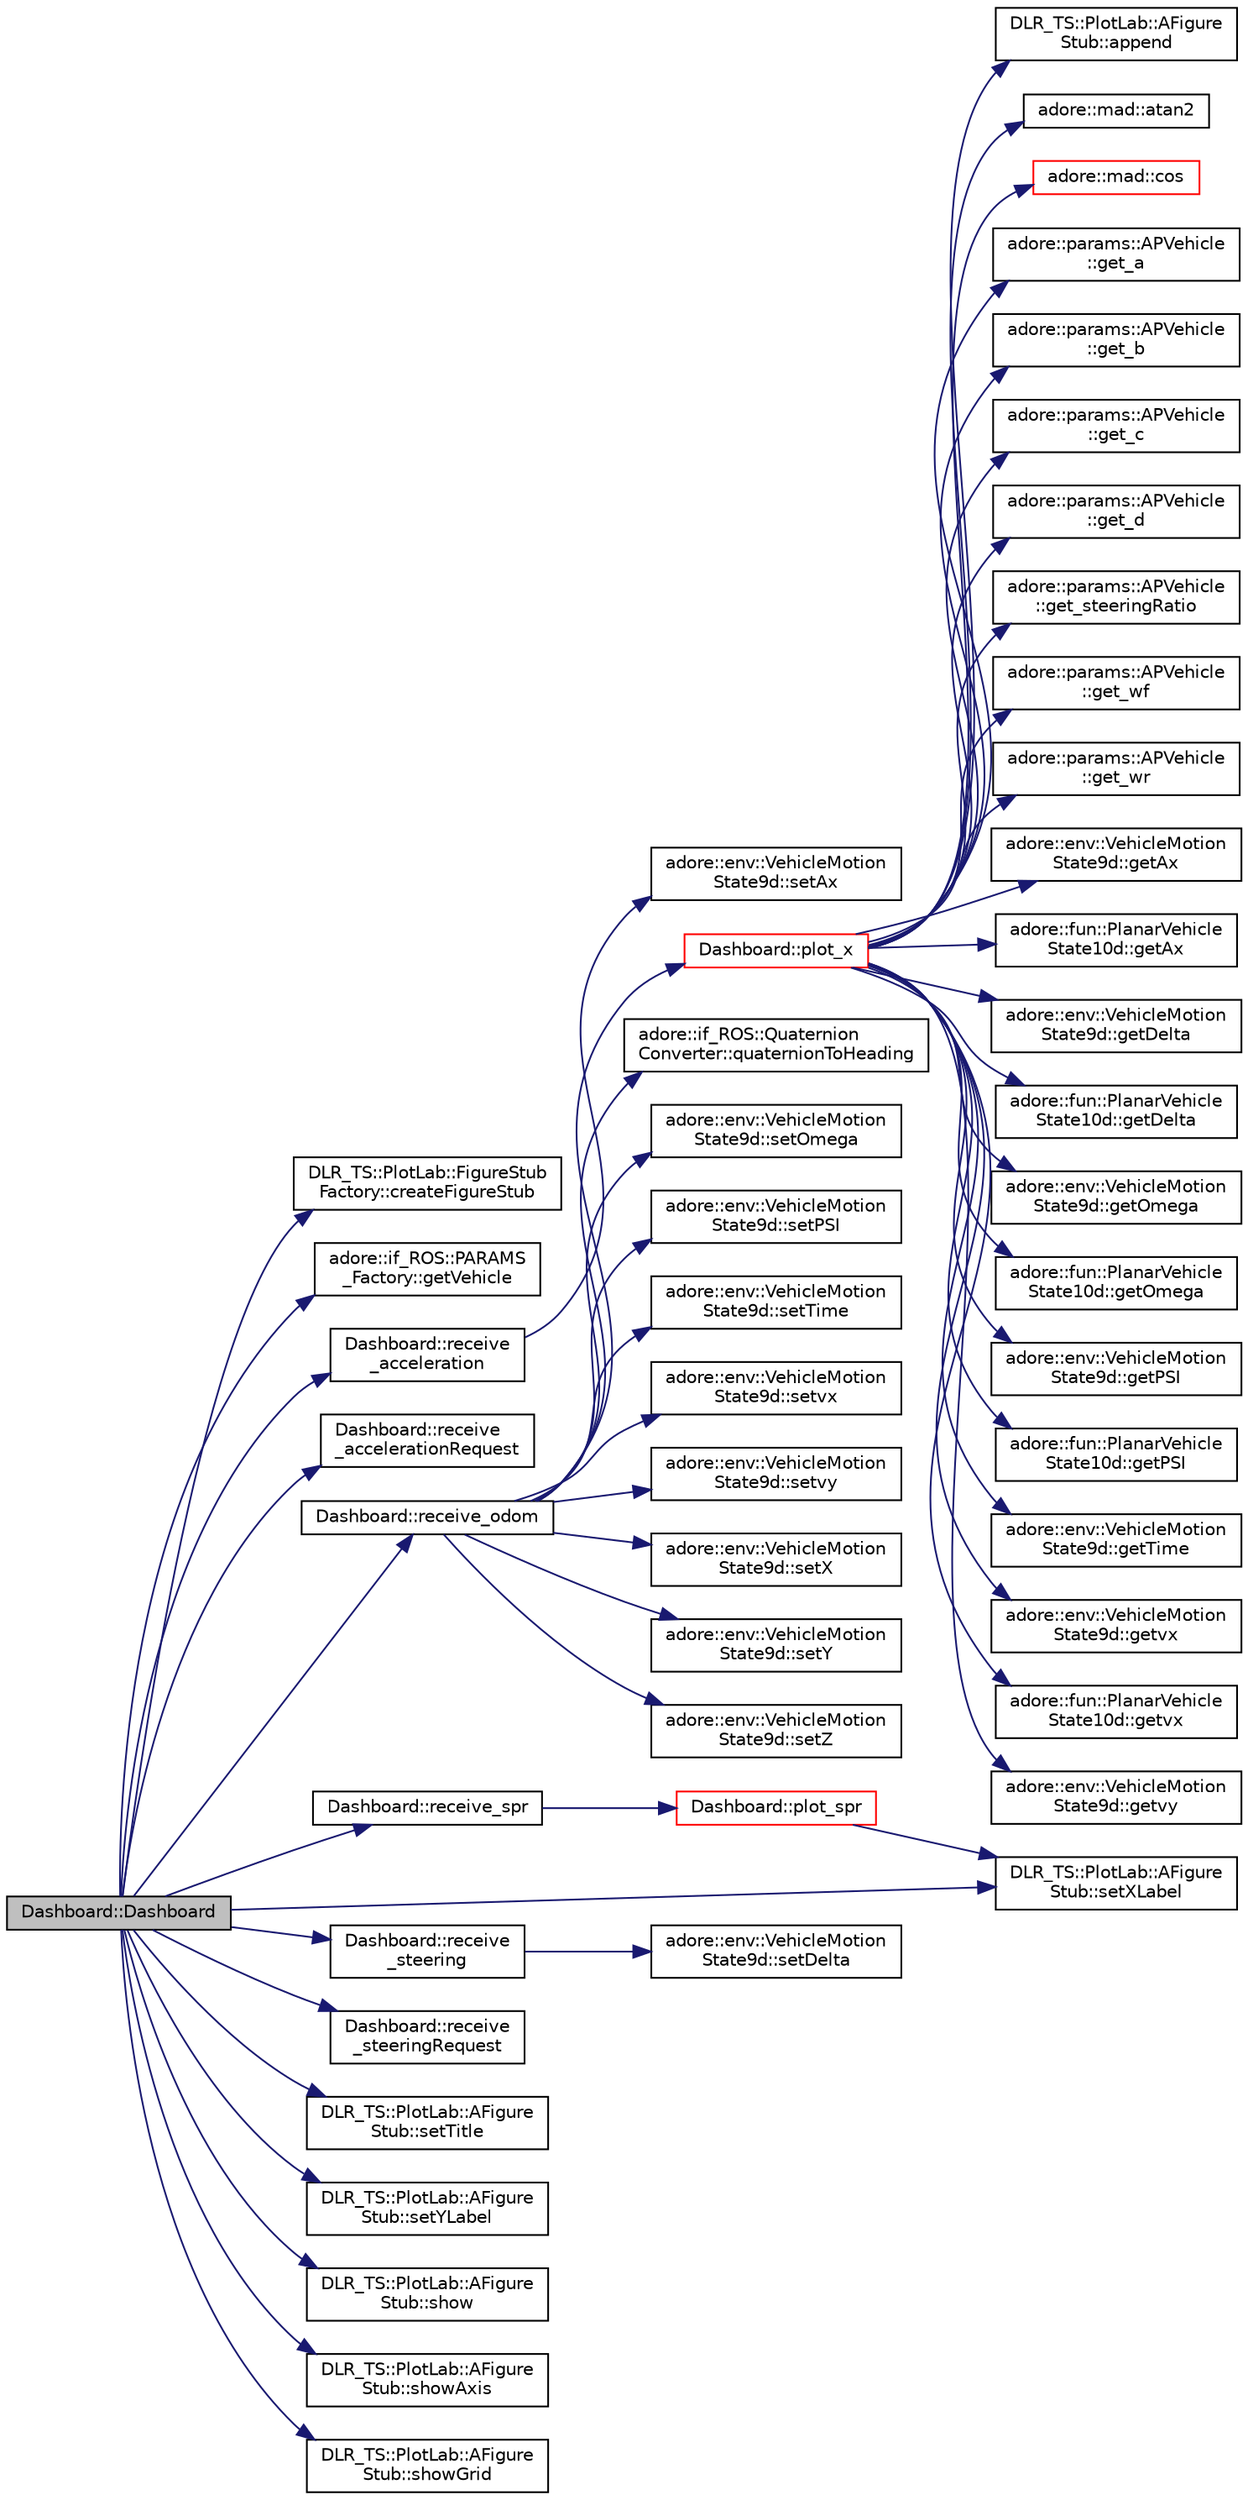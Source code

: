 digraph "Dashboard::Dashboard"
{
 // LATEX_PDF_SIZE
  edge [fontname="Helvetica",fontsize="10",labelfontname="Helvetica",labelfontsize="10"];
  node [fontname="Helvetica",fontsize="10",shape=record];
  rankdir="LR";
  Node1 [label="Dashboard::Dashboard",height=0.2,width=0.4,color="black", fillcolor="grey75", style="filled", fontcolor="black",tooltip=" "];
  Node1 -> Node2 [color="midnightblue",fontsize="10",style="solid",fontname="Helvetica"];
  Node2 [label="DLR_TS::PlotLab::FigureStub\lFactory::createFigureStub",height=0.2,width=0.4,color="black", fillcolor="white", style="filled",URL="$classDLR__TS_1_1PlotLab_1_1FigureStubFactory.html#a842dc9d218e8433f3443a08d47cfd6cc",tooltip=" "];
  Node1 -> Node3 [color="midnightblue",fontsize="10",style="solid",fontname="Helvetica"];
  Node3 [label="adore::if_ROS::PARAMS\l_Factory::getVehicle",height=0.2,width=0.4,color="black", fillcolor="white", style="filled",URL="$classadore_1_1if__ROS_1_1PARAMS__Factory.html#a29eb2d97b247b386086d336c1a4f1782",tooltip=" "];
  Node1 -> Node4 [color="midnightblue",fontsize="10",style="solid",fontname="Helvetica"];
  Node4 [label="Dashboard::receive\l_acceleration",height=0.2,width=0.4,color="black", fillcolor="white", style="filled",URL="$classDashboard.html#a2cba922f11ec7e36280bc86fda11f38a",tooltip=" "];
  Node4 -> Node5 [color="midnightblue",fontsize="10",style="solid",fontname="Helvetica"];
  Node5 [label="adore::env::VehicleMotion\lState9d::setAx",height=0.2,width=0.4,color="black", fillcolor="white", style="filled",URL="$structadore_1_1env_1_1VehicleMotionState9d.html#a386b3340baca41b2837ce151d0723a34",tooltip="Set the longitudinal acceleration."];
  Node1 -> Node6 [color="midnightblue",fontsize="10",style="solid",fontname="Helvetica"];
  Node6 [label="Dashboard::receive\l_accelerationRequest",height=0.2,width=0.4,color="black", fillcolor="white", style="filled",URL="$classDashboard.html#a59ed626bc82b668ec1359f7cd2a53a31",tooltip=" "];
  Node1 -> Node7 [color="midnightblue",fontsize="10",style="solid",fontname="Helvetica"];
  Node7 [label="Dashboard::receive_odom",height=0.2,width=0.4,color="black", fillcolor="white", style="filled",URL="$classDashboard.html#aa5ec1adc6b9b6530344249bc049792e5",tooltip=" "];
  Node7 -> Node8 [color="midnightblue",fontsize="10",style="solid",fontname="Helvetica"];
  Node8 [label="Dashboard::plot_x",height=0.2,width=0.4,color="red", fillcolor="white", style="filled",URL="$classDashboard.html#a809cd76a08281e6206d53a226463e663",tooltip=" "];
  Node8 -> Node9 [color="midnightblue",fontsize="10",style="solid",fontname="Helvetica"];
  Node9 [label="DLR_TS::PlotLab::AFigure\lStub::append",height=0.2,width=0.4,color="black", fillcolor="white", style="filled",URL="$classDLR__TS_1_1PlotLab_1_1AFigureStub.html#a4da398fda2c19ea3ca5b4b289d785942",tooltip=" "];
  Node8 -> Node10 [color="midnightblue",fontsize="10",style="solid",fontname="Helvetica"];
  Node10 [label="adore::mad::atan2",height=0.2,width=0.4,color="black", fillcolor="white", style="filled",URL="$namespaceadore_1_1mad.html#a37d645f2d2b0aa8f1c7015ba4e502617",tooltip=" "];
  Node8 -> Node11 [color="midnightblue",fontsize="10",style="solid",fontname="Helvetica"];
  Node11 [label="adore::mad::cos",height=0.2,width=0.4,color="red", fillcolor="white", style="filled",URL="$namespaceadore_1_1mad.html#a70b9fe3efbb34c0f9621147e3456bfa8",tooltip=" "];
  Node8 -> Node17 [color="midnightblue",fontsize="10",style="solid",fontname="Helvetica"];
  Node17 [label="adore::params::APVehicle\l::get_a",height=0.2,width=0.4,color="black", fillcolor="white", style="filled",URL="$classadore_1_1params_1_1APVehicle.html#ae446997786812ff17a5c3f6bfa575ce5",tooltip="cog to front axle"];
  Node8 -> Node18 [color="midnightblue",fontsize="10",style="solid",fontname="Helvetica"];
  Node18 [label="adore::params::APVehicle\l::get_b",height=0.2,width=0.4,color="black", fillcolor="white", style="filled",URL="$classadore_1_1params_1_1APVehicle.html#a5cc38023fb9f3142348dc9ac22402288",tooltip="rear axle to cog"];
  Node8 -> Node19 [color="midnightblue",fontsize="10",style="solid",fontname="Helvetica"];
  Node19 [label="adore::params::APVehicle\l::get_c",height=0.2,width=0.4,color="black", fillcolor="white", style="filled",URL="$classadore_1_1params_1_1APVehicle.html#aec64e74619601401d6d3d81ebf5fdacd",tooltip="front axle to front border"];
  Node8 -> Node20 [color="midnightblue",fontsize="10",style="solid",fontname="Helvetica"];
  Node20 [label="adore::params::APVehicle\l::get_d",height=0.2,width=0.4,color="black", fillcolor="white", style="filled",URL="$classadore_1_1params_1_1APVehicle.html#ad8a4b0411e6d030aeace5bd44ab8876e",tooltip="rear border to rear axle"];
  Node8 -> Node21 [color="midnightblue",fontsize="10",style="solid",fontname="Helvetica"];
  Node21 [label="adore::params::APVehicle\l::get_steeringRatio",height=0.2,width=0.4,color="black", fillcolor="white", style="filled",URL="$classadore_1_1params_1_1APVehicle.html#ac67acb30ee133526e87d8ae1932f7db2",tooltip=" "];
  Node8 -> Node22 [color="midnightblue",fontsize="10",style="solid",fontname="Helvetica"];
  Node22 [label="adore::params::APVehicle\l::get_wf",height=0.2,width=0.4,color="black", fillcolor="white", style="filled",URL="$classadore_1_1params_1_1APVehicle.html#a2c656e2251849de603eb1b2a9ae045c1",tooltip="track width front"];
  Node8 -> Node23 [color="midnightblue",fontsize="10",style="solid",fontname="Helvetica"];
  Node23 [label="adore::params::APVehicle\l::get_wr",height=0.2,width=0.4,color="black", fillcolor="white", style="filled",URL="$classadore_1_1params_1_1APVehicle.html#a456244240ad38f06621e1924ba1076cf",tooltip="track width rear"];
  Node8 -> Node24 [color="midnightblue",fontsize="10",style="solid",fontname="Helvetica"];
  Node24 [label="adore::env::VehicleMotion\lState9d::getAx",height=0.2,width=0.4,color="black", fillcolor="white", style="filled",URL="$structadore_1_1env_1_1VehicleMotionState9d.html#a7a4bdd18cf6a76bb87ac80dd8cdc3e14",tooltip="Get the longitudinal acceleration."];
  Node8 -> Node25 [color="midnightblue",fontsize="10",style="solid",fontname="Helvetica"];
  Node25 [label="adore::fun::PlanarVehicle\lState10d::getAx",height=0.2,width=0.4,color="black", fillcolor="white", style="filled",URL="$structadore_1_1fun_1_1PlanarVehicleState10d.html#ad55dd30212ca0581ae920a466da42829",tooltip=" "];
  Node8 -> Node26 [color="midnightblue",fontsize="10",style="solid",fontname="Helvetica"];
  Node26 [label="adore::env::VehicleMotion\lState9d::getDelta",height=0.2,width=0.4,color="black", fillcolor="white", style="filled",URL="$structadore_1_1env_1_1VehicleMotionState9d.html#aad1cd97fe5b255cdbea40f4dee602f8e",tooltip="Get the steering angle."];
  Node8 -> Node27 [color="midnightblue",fontsize="10",style="solid",fontname="Helvetica"];
  Node27 [label="adore::fun::PlanarVehicle\lState10d::getDelta",height=0.2,width=0.4,color="black", fillcolor="white", style="filled",URL="$structadore_1_1fun_1_1PlanarVehicleState10d.html#a155bd17bc48523159a9db97899bf93b5",tooltip=" "];
  Node8 -> Node28 [color="midnightblue",fontsize="10",style="solid",fontname="Helvetica"];
  Node28 [label="adore::env::VehicleMotion\lState9d::getOmega",height=0.2,width=0.4,color="black", fillcolor="white", style="filled",URL="$structadore_1_1env_1_1VehicleMotionState9d.html#a39294f52e08a67b58a6beabec70d2d97",tooltip="Get the yaw rate."];
  Node8 -> Node29 [color="midnightblue",fontsize="10",style="solid",fontname="Helvetica"];
  Node29 [label="adore::fun::PlanarVehicle\lState10d::getOmega",height=0.2,width=0.4,color="black", fillcolor="white", style="filled",URL="$structadore_1_1fun_1_1PlanarVehicleState10d.html#a80382473710b306857f373525e8f752f",tooltip=" "];
  Node8 -> Node30 [color="midnightblue",fontsize="10",style="solid",fontname="Helvetica"];
  Node30 [label="adore::env::VehicleMotion\lState9d::getPSI",height=0.2,width=0.4,color="black", fillcolor="white", style="filled",URL="$structadore_1_1env_1_1VehicleMotionState9d.html#a65ca6ea033cf05674de50b8996a586a3",tooltip="Get the heading."];
  Node8 -> Node31 [color="midnightblue",fontsize="10",style="solid",fontname="Helvetica"];
  Node31 [label="adore::fun::PlanarVehicle\lState10d::getPSI",height=0.2,width=0.4,color="black", fillcolor="white", style="filled",URL="$structadore_1_1fun_1_1PlanarVehicleState10d.html#a30935f2ed6f97cfc0cd2c565bb5c980c",tooltip=" "];
  Node8 -> Node32 [color="midnightblue",fontsize="10",style="solid",fontname="Helvetica"];
  Node32 [label="adore::env::VehicleMotion\lState9d::getTime",height=0.2,width=0.4,color="black", fillcolor="white", style="filled",URL="$structadore_1_1env_1_1VehicleMotionState9d.html#ae7d75a3f7d52a946f075e669832caa17",tooltip="Get the time."];
  Node8 -> Node33 [color="midnightblue",fontsize="10",style="solid",fontname="Helvetica"];
  Node33 [label="adore::env::VehicleMotion\lState9d::getvx",height=0.2,width=0.4,color="black", fillcolor="white", style="filled",URL="$structadore_1_1env_1_1VehicleMotionState9d.html#a2547f79442e772d79fbf5051a2a08bfa",tooltip="Get the longitudinal velocity."];
  Node8 -> Node34 [color="midnightblue",fontsize="10",style="solid",fontname="Helvetica"];
  Node34 [label="adore::fun::PlanarVehicle\lState10d::getvx",height=0.2,width=0.4,color="black", fillcolor="white", style="filled",URL="$structadore_1_1fun_1_1PlanarVehicleState10d.html#a025278bb96195126dc8c41e66c201436",tooltip=" "];
  Node8 -> Node35 [color="midnightblue",fontsize="10",style="solid",fontname="Helvetica"];
  Node35 [label="adore::env::VehicleMotion\lState9d::getvy",height=0.2,width=0.4,color="black", fillcolor="white", style="filled",URL="$structadore_1_1env_1_1VehicleMotionState9d.html#a96153986634c3718e2c8f3586e94cc6a",tooltip="Get the lateral velocity."];
  Node7 -> Node46 [color="midnightblue",fontsize="10",style="solid",fontname="Helvetica"];
  Node46 [label="adore::if_ROS::Quaternion\lConverter::quaternionToHeading",height=0.2,width=0.4,color="black", fillcolor="white", style="filled",URL="$structadore_1_1if__ROS_1_1QuaternionConverter.html#ab4dba6ab02bc42e99cb6dac9effa1656",tooltip="convert quaternion to heading"];
  Node7 -> Node47 [color="midnightblue",fontsize="10",style="solid",fontname="Helvetica"];
  Node47 [label="adore::env::VehicleMotion\lState9d::setOmega",height=0.2,width=0.4,color="black", fillcolor="white", style="filled",URL="$structadore_1_1env_1_1VehicleMotionState9d.html#a88c3073bde99b03a8431e0ad0ddf110a",tooltip="Set the yaw rate."];
  Node7 -> Node48 [color="midnightblue",fontsize="10",style="solid",fontname="Helvetica"];
  Node48 [label="adore::env::VehicleMotion\lState9d::setPSI",height=0.2,width=0.4,color="black", fillcolor="white", style="filled",URL="$structadore_1_1env_1_1VehicleMotionState9d.html#ab86b791bc6990e970e9fb6e0e5a4007b",tooltip="set the heading"];
  Node7 -> Node49 [color="midnightblue",fontsize="10",style="solid",fontname="Helvetica"];
  Node49 [label="adore::env::VehicleMotion\lState9d::setTime",height=0.2,width=0.4,color="black", fillcolor="white", style="filled",URL="$structadore_1_1env_1_1VehicleMotionState9d.html#ae567103c42e2b947fe4655e8bff22cfc",tooltip="Set the time."];
  Node7 -> Node50 [color="midnightblue",fontsize="10",style="solid",fontname="Helvetica"];
  Node50 [label="adore::env::VehicleMotion\lState9d::setvx",height=0.2,width=0.4,color="black", fillcolor="white", style="filled",URL="$structadore_1_1env_1_1VehicleMotionState9d.html#a467c0270b93452680cc6c2cfdb78d2f0",tooltip="set the longitudinal velocity"];
  Node7 -> Node51 [color="midnightblue",fontsize="10",style="solid",fontname="Helvetica"];
  Node51 [label="adore::env::VehicleMotion\lState9d::setvy",height=0.2,width=0.4,color="black", fillcolor="white", style="filled",URL="$structadore_1_1env_1_1VehicleMotionState9d.html#aba1577c93d3804f2271db465e8487007",tooltip="set the lateral velocity"];
  Node7 -> Node52 [color="midnightblue",fontsize="10",style="solid",fontname="Helvetica"];
  Node52 [label="adore::env::VehicleMotion\lState9d::setX",height=0.2,width=0.4,color="black", fillcolor="white", style="filled",URL="$structadore_1_1env_1_1VehicleMotionState9d.html#a9c0059501475287069f2c66f81bccbe0",tooltip="Set the x-coordinate."];
  Node7 -> Node53 [color="midnightblue",fontsize="10",style="solid",fontname="Helvetica"];
  Node53 [label="adore::env::VehicleMotion\lState9d::setY",height=0.2,width=0.4,color="black", fillcolor="white", style="filled",URL="$structadore_1_1env_1_1VehicleMotionState9d.html#a14d7aaf7687a0d1d133fb1d0ff186a77",tooltip="Set the y-coordinate."];
  Node7 -> Node54 [color="midnightblue",fontsize="10",style="solid",fontname="Helvetica"];
  Node54 [label="adore::env::VehicleMotion\lState9d::setZ",height=0.2,width=0.4,color="black", fillcolor="white", style="filled",URL="$structadore_1_1env_1_1VehicleMotionState9d.html#a00563022c6911fc985e8fd60ac0ad946",tooltip="Set the z-coordinate."];
  Node1 -> Node55 [color="midnightblue",fontsize="10",style="solid",fontname="Helvetica"];
  Node55 [label="Dashboard::receive_spr",height=0.2,width=0.4,color="black", fillcolor="white", style="filled",URL="$classDashboard.html#aa255608d58054f68cf8370f12de688bd",tooltip=" "];
  Node55 -> Node56 [color="midnightblue",fontsize="10",style="solid",fontname="Helvetica"];
  Node56 [label="Dashboard::plot_spr",height=0.2,width=0.4,color="red", fillcolor="white", style="filled",URL="$classDashboard.html#a706267b562854b57076eefada411205f",tooltip=" "];
  Node56 -> Node57 [color="midnightblue",fontsize="10",style="solid",fontname="Helvetica"];
  Node57 [label="DLR_TS::PlotLab::AFigure\lStub::setXLabel",height=0.2,width=0.4,color="black", fillcolor="white", style="filled",URL="$classDLR__TS_1_1PlotLab_1_1AFigureStub.html#a37cf8aa86c60d57085968099c250e4ea",tooltip=" "];
  Node1 -> Node58 [color="midnightblue",fontsize="10",style="solid",fontname="Helvetica"];
  Node58 [label="Dashboard::receive\l_steering",height=0.2,width=0.4,color="black", fillcolor="white", style="filled",URL="$classDashboard.html#adf8c255f8746c110b3df964c908678c0",tooltip=" "];
  Node58 -> Node59 [color="midnightblue",fontsize="10",style="solid",fontname="Helvetica"];
  Node59 [label="adore::env::VehicleMotion\lState9d::setDelta",height=0.2,width=0.4,color="black", fillcolor="white", style="filled",URL="$structadore_1_1env_1_1VehicleMotionState9d.html#ac1ead2ba99a3e67f90d81a9de1f26dea",tooltip="Set the steering angle."];
  Node1 -> Node60 [color="midnightblue",fontsize="10",style="solid",fontname="Helvetica"];
  Node60 [label="Dashboard::receive\l_steeringRequest",height=0.2,width=0.4,color="black", fillcolor="white", style="filled",URL="$classDashboard.html#a684718a6fbfcbd9a83e3b33ae3a8bf5b",tooltip=" "];
  Node1 -> Node61 [color="midnightblue",fontsize="10",style="solid",fontname="Helvetica"];
  Node61 [label="DLR_TS::PlotLab::AFigure\lStub::setTitle",height=0.2,width=0.4,color="black", fillcolor="white", style="filled",URL="$classDLR__TS_1_1PlotLab_1_1AFigureStub.html#a3994095bb7e5a790101141b2ff6afaa2",tooltip=" "];
  Node1 -> Node57 [color="midnightblue",fontsize="10",style="solid",fontname="Helvetica"];
  Node1 -> Node62 [color="midnightblue",fontsize="10",style="solid",fontname="Helvetica"];
  Node62 [label="DLR_TS::PlotLab::AFigure\lStub::setYLabel",height=0.2,width=0.4,color="black", fillcolor="white", style="filled",URL="$classDLR__TS_1_1PlotLab_1_1AFigureStub.html#a87aa4facd550c9fd8c13ef81180b7aa3",tooltip=" "];
  Node1 -> Node63 [color="midnightblue",fontsize="10",style="solid",fontname="Helvetica"];
  Node63 [label="DLR_TS::PlotLab::AFigure\lStub::show",height=0.2,width=0.4,color="black", fillcolor="white", style="filled",URL="$classDLR__TS_1_1PlotLab_1_1AFigureStub.html#aaf1a1edc084b34e18315896c3f248695",tooltip=" "];
  Node1 -> Node64 [color="midnightblue",fontsize="10",style="solid",fontname="Helvetica"];
  Node64 [label="DLR_TS::PlotLab::AFigure\lStub::showAxis",height=0.2,width=0.4,color="black", fillcolor="white", style="filled",URL="$classDLR__TS_1_1PlotLab_1_1AFigureStub.html#a5dfd916c9ea11459ee05d73d4d37744d",tooltip=" "];
  Node1 -> Node65 [color="midnightblue",fontsize="10",style="solid",fontname="Helvetica"];
  Node65 [label="DLR_TS::PlotLab::AFigure\lStub::showGrid",height=0.2,width=0.4,color="black", fillcolor="white", style="filled",URL="$classDLR__TS_1_1PlotLab_1_1AFigureStub.html#a6a1df8146daff2b1a7003d85c4d2caaf",tooltip=" "];
}
